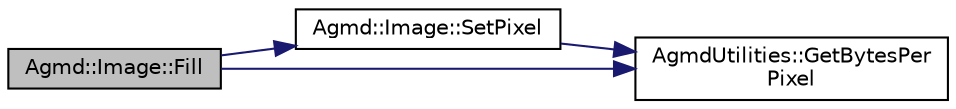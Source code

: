 digraph "Agmd::Image::Fill"
{
  edge [fontname="Helvetica",fontsize="10",labelfontname="Helvetica",labelfontsize="10"];
  node [fontname="Helvetica",fontsize="10",shape=record];
  rankdir="LR";
  Node1 [label="Agmd::Image::Fill",height=0.2,width=0.4,color="black", fillcolor="grey75", style="filled" fontcolor="black"];
  Node1 -> Node2 [color="midnightblue",fontsize="10",style="solid",fontname="Helvetica"];
  Node2 [label="Agmd::Image::SetPixel",height=0.2,width=0.4,color="black", fillcolor="white", style="filled",URL="$class_agmd_1_1_image.html#aef1f82c5377735b70e03bd50b9c349c7"];
  Node2 -> Node3 [color="midnightblue",fontsize="10",style="solid",fontname="Helvetica"];
  Node3 [label="AgmdUtilities::GetBytesPer\lPixel",height=0.2,width=0.4,color="black", fillcolor="white", style="filled",URL="$namespace_agmd_utilities.html#a2652f08860fb5eb126af8afd4245b96a"];
  Node1 -> Node3 [color="midnightblue",fontsize="10",style="solid",fontname="Helvetica"];
}
